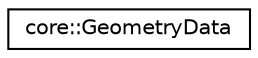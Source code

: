 digraph "Graphical Class Hierarchy"
{
 // LATEX_PDF_SIZE
  edge [fontname="Helvetica",fontsize="10",labelfontname="Helvetica",labelfontsize="10"];
  node [fontname="Helvetica",fontsize="10",shape=record];
  rankdir="LR";
  Node0 [label="core::GeometryData",height=0.2,width=0.4,color="black", fillcolor="white", style="filled",URL="$d1/d83/structcore_1_1GeometryData.html",tooltip=" "];
}
